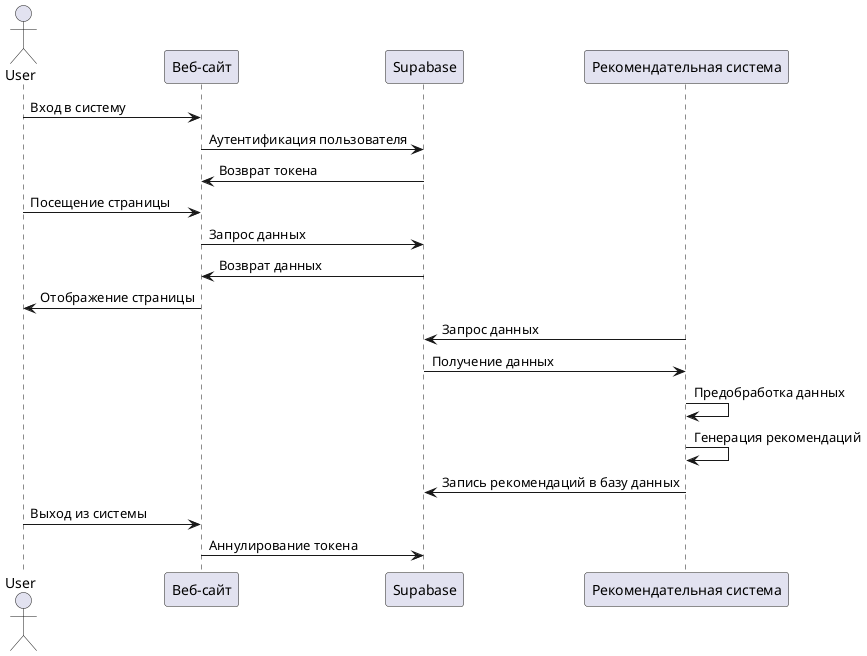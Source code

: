 @startuml sequence_diagram

actor User as AppUser

participant "Веб-сайт" as WebApp
participant "Supabase" as Supabase
participant "Рекомендательная система" as RecommendaionMLModel

AppUser -> WebApp: Вход в систему
WebApp -> Supabase: Аутентификация пользователя
Supabase -> WebApp: Возврат токена

AppUser -> WebApp: Посещение страницы
WebApp -> Supabase: Запрос данных
Supabase -> WebApp: Возврат данных
WebApp -> AppUser: Отображение страницы

RecommendaionMLModel -> Supabase: Запрос данных
Supabase -> RecommendaionMLModel: Получение данных
RecommendaionMLModel -> RecommendaionMLModel: Предобработка данных
RecommendaionMLModel -> RecommendaionMLModel: Генерация рекомендаций
RecommendaionMLModel -> Supabase: Запись рекомендаций в базу данных

AppUser -> WebApp: Выход из системы
WebApp -> Supabase: Аннулирование токена

@enduml
